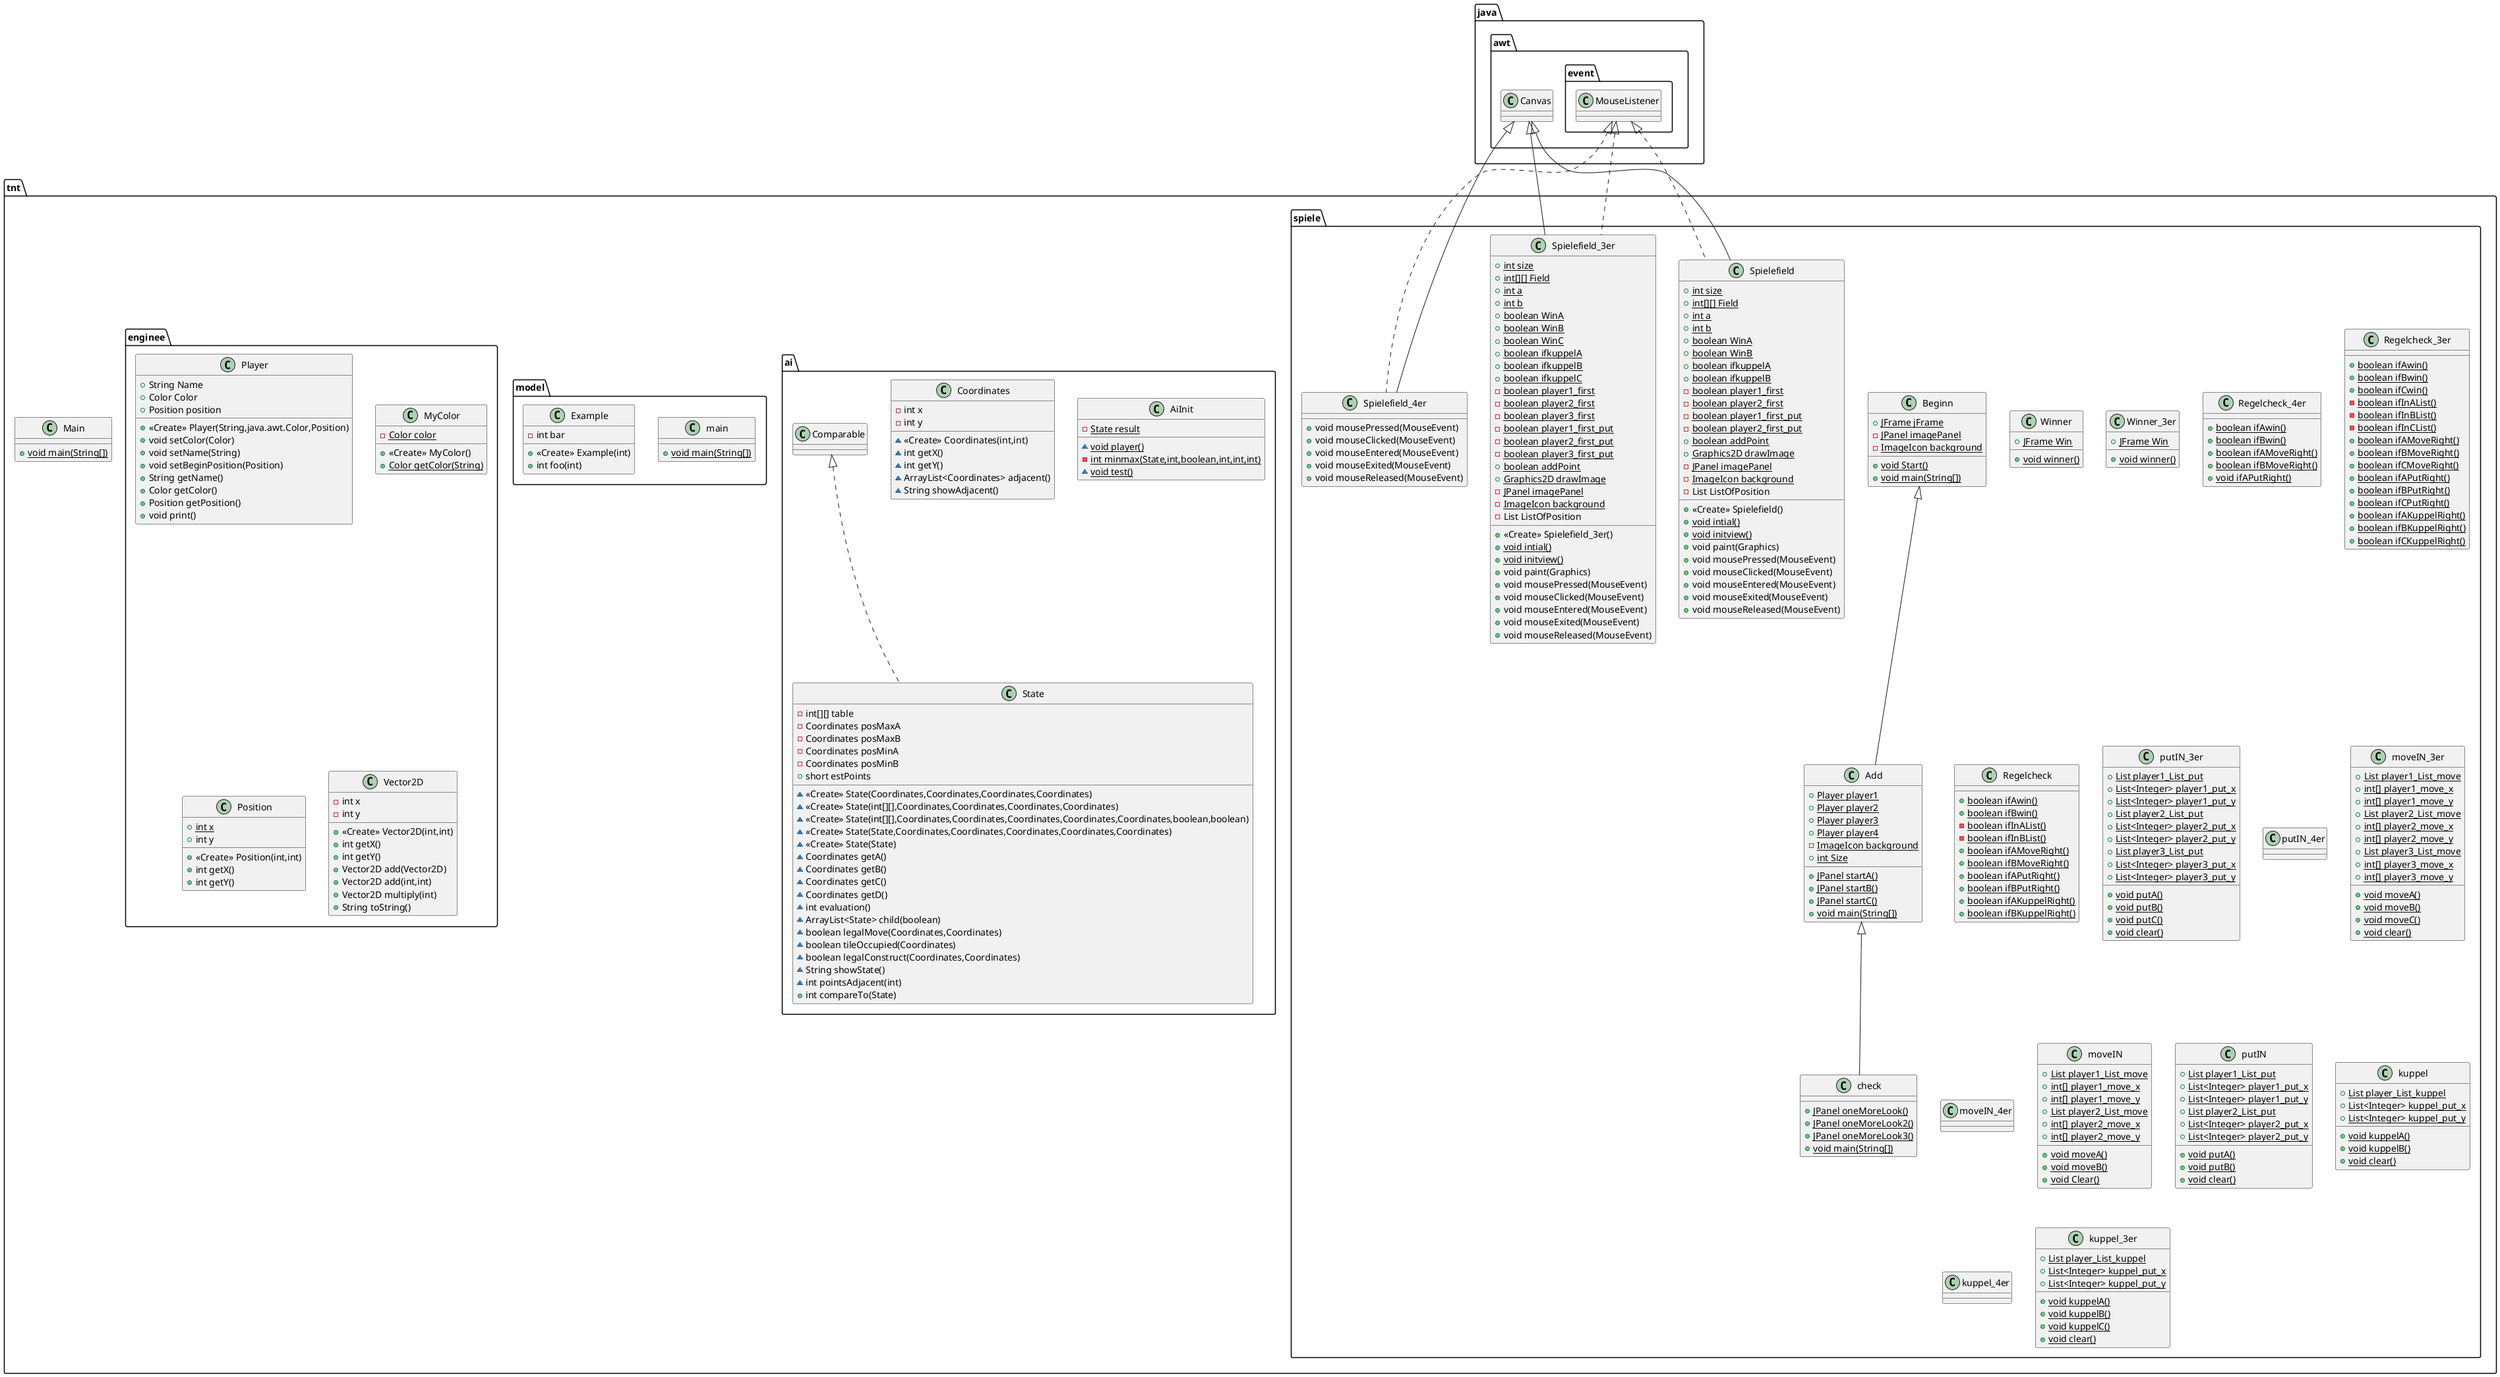 @startuml
class tnt.Main {
+ {static} void main(String[])
}
class tnt.spiele.Beginn {
+ {static} JFrame jFrame
- {static} JPanel imagePanel
- {static} ImageIcon background
+ {static} void Start()
+ {static} void main(String[])
}
class tnt.spiele.Winner {
+ {static} JFrame Win
+ {static} void winner()
}
class tnt.spiele.Spielefield {
+ {static} int size
+ {static} int[][] Field
+ {static} int a
+ {static} int b
+ {static} boolean WinA
+ {static} boolean WinB
+ {static} boolean ifkuppelA
+ {static} boolean ifkuppelB
- {static} boolean player1_first
- {static} boolean player2_first
- {static} boolean player1_first_put
- {static} boolean player2_first_put
+ {static} boolean addPoint
+ {static} Graphics2D drawImage
- {static} JPanel imagePanel
- {static} ImageIcon background
- List ListOfPosition
+ <<Create>> Spielefield()
+ {static} void intial()
+ {static} void initview()
+ void paint(Graphics)
+ void mousePressed(MouseEvent)
+ void mouseClicked(MouseEvent)
+ void mouseEntered(MouseEvent)
+ void mouseExited(MouseEvent)
+ void mouseReleased(MouseEvent)
}
class tnt.ai.AiInit {
- {static} State result
~ {static} void player()
- {static} int minmax(State,int,boolean,int,int,int)
~ {static} void test()
}
class tnt.model.main {
+ {static} void main(String[])
}
class tnt.model.Example {
- int bar
+ <<Create>> Example(int)
+ int foo(int)
}
class tnt.spiele.Winner_3er {
+ {static} JFrame Win
+ {static} void winner()
}
class tnt.ai.Coordinates {
- int x
- int y
~ <<Create>> Coordinates(int,int)
~ int getX()
~ int getY()
~ ArrayList<Coordinates> adjacent()
~ String showAdjacent()
}
class tnt.spiele.Regelcheck_4er {
+ {static} boolean ifAwin()
+ {static} boolean ifBwin()
+ {static} boolean ifAMoveRight()
+ {static} boolean ifBMoveRight()
+ {static} void ifAPutRight()
}
class tnt.spiele.Regelcheck_3er {
+ {static} boolean ifAwin()
+ {static} boolean ifBwin()
+ {static} boolean ifCwin()
- {static} boolean ifInAList()
- {static} boolean ifInBList()
- {static} boolean ifInCList()
+ {static} boolean ifAMoveRight()
+ {static} boolean ifBMoveRight()
+ {static} boolean ifCMoveRight()
+ {static} boolean ifAPutRight()
+ {static} boolean ifBPutRight()
+ {static} boolean ifCPutRight()
+ {static} boolean ifAKuppelRight()
+ {static} boolean ifBKuppelRight()
+ {static} boolean ifCKuppelRight()
}
class tnt.spiele.check {
+ {static} JPanel oneMoreLook()
+ {static} JPanel oneMoreLook2()
+ {static} JPanel oneMoreLook3()
+ {static} void main(String[])
}
class tnt.spiele.Regelcheck {
+ {static} boolean ifAwin()
+ {static} boolean ifBwin()
- {static} boolean ifInAList()
- {static} boolean ifInBList()
+ {static} boolean ifAMoveRight()
+ {static} boolean ifBMoveRight()
+ {static} boolean ifAPutRight()
+ {static} boolean ifBPutRight()
+ {static} boolean ifAKuppelRight()
+ {static} boolean ifBKuppelRight()
}
class tnt.spiele.putIN_3er {
+ {static} List player1_List_put
+ {static} List<Integer> player1_put_x
+ {static} List<Integer> player1_put_y
+ {static} List player2_List_put
+ {static} List<Integer> player2_put_x
+ {static} List<Integer> player2_put_y
+ {static} List player3_List_put
+ {static} List<Integer> player3_put_x
+ {static} List<Integer> player3_put_y
+ {static} void putA()
+ {static} void putB()
+ {static} void putC()
+ {static} void clear()
}
class tnt.spiele.putIN_4er {
}
class tnt.enginee.Player {
+ String Name
+ Color Color
+ Position position
+ <<Create>> Player(String,java.awt.Color,Position)
+ void setColor(Color)
+ void setName(String)
+ void setBeginPosition(Position)
+ String getName()
+ Color getColor()
+ Position getPosition()
+ void print()
}
class tnt.spiele.Spielefield_3er {
+ {static} int size
+ {static} int[][] Field
+ {static} int a
+ {static} int b
+ {static} boolean WinA
+ {static} boolean WinB
+ {static} boolean WinC
+ {static} boolean ifkuppelA
+ {static} boolean ifkuppelB
+ {static} boolean ifkuppelC
- {static} boolean player1_first
- {static} boolean player2_first
- {static} boolean player3_first
- {static} boolean player1_first_put
- {static} boolean player2_first_put
- {static} boolean player3_first_put
+ {static} boolean addPoint
+ {static} Graphics2D drawImage
- {static} JPanel imagePanel
- {static} ImageIcon background
- List ListOfPosition
+ <<Create>> Spielefield_3er()
+ {static} void intial()
+ {static} void initview()
+ void paint(Graphics)
+ void mousePressed(MouseEvent)
+ void mouseClicked(MouseEvent)
+ void mouseEntered(MouseEvent)
+ void mouseExited(MouseEvent)
+ void mouseReleased(MouseEvent)
}
class tnt.spiele.Spielefield_4er {
+ void mousePressed(MouseEvent)
+ void mouseClicked(MouseEvent)
+ void mouseEntered(MouseEvent)
+ void mouseExited(MouseEvent)
+ void mouseReleased(MouseEvent)
}
class tnt.spiele.moveIN_3er {
+ {static} List player1_List_move
+ {static} int[] player1_move_x
+ {static} int[] player1_move_y
+ {static} List player2_List_move
+ {static} int[] player2_move_x
+ {static} int[] player2_move_y
+ {static} List player3_List_move
+ {static} int[] player3_move_x
+ {static} int[] player3_move_y
+ {static} void moveA()
+ {static} void moveB()
+ {static} void moveC()
+ {static} void clear()
}
class tnt.spiele.moveIN_4er {
}
class tnt.enginee.MyColor {
- {static} Color color
+ <<Create>> MyColor()
+ {static} Color getColor(String)
}
class tnt.spiele.moveIN {
+ {static} List player1_List_move
+ {static} int[] player1_move_x
+ {static} int[] player1_move_y
+ {static} List player2_List_move
+ {static} int[] player2_move_x
+ {static} int[] player2_move_y
+ {static} void moveA()
+ {static} void moveB()
+ {static} void Clear()
}
class tnt.enginee.Position {
+ {static} int x
+ int y
+ <<Create>> Position(int,int)
+ int getX()
+ int getY()
}
class tnt.spiele.putIN {
+ {static} List player1_List_put
+ {static} List<Integer> player1_put_x
+ {static} List<Integer> player1_put_y
+ {static} List player2_List_put
+ {static} List<Integer> player2_put_x
+ {static} List<Integer> player2_put_y
+ {static} void putA()
+ {static} void putB()
+ {static} void clear()
}
class tnt.spiele.kuppel {
+ {static} List player_List_kuppel
+ {static} List<Integer> kuppel_put_x
+ {static} List<Integer> kuppel_put_y
+ {static} void kuppelA()
+ {static} void kuppelB()
+ {static} void clear()
}
class tnt.spiele.kuppel_4er {
}
class tnt.enginee.Vector2D {
- int x
- int y
+ <<Create>> Vector2D(int,int)
+ int getX()
+ int getY()
+ Vector2D add(Vector2D)
+ Vector2D add(int,int)
+ Vector2D multiply(int)
+ String toString()
}
class tnt.spiele.Add {
+ {static} Player player1
+ {static} Player player2
+ {static} Player player3
+ {static} Player player4
- {static} ImageIcon background
+ {static} int Size
+ {static} JPanel startA()
+ {static} JPanel startB()
+ {static} JPanel startC()
+ {static} void main(String[])
}
class tnt.spiele.kuppel_3er {
+ {static} List player_List_kuppel
+ {static} List<Integer> kuppel_put_x
+ {static} List<Integer> kuppel_put_y
+ {static} void kuppelA()
+ {static} void kuppelB()
+ {static} void kuppelC()
+ {static} void clear()
}
class tnt.ai.State {
- int[][] table
- Coordinates posMaxA
- Coordinates posMaxB
- Coordinates posMinA
- Coordinates posMinB
+ short estPoints
~ <<Create>> State(Coordinates,Coordinates,Coordinates,Coordinates)
~ <<Create>> State(int[][],Coordinates,Coordinates,Coordinates,Coordinates)
~ <<Create>> State(int[][],Coordinates,Coordinates,Coordinates,Coordinates,Coordinates,boolean,boolean)
~ <<Create>> State(State,Coordinates,Coordinates,Coordinates,Coordinates,Coordinates)
~ <<Create>> State(State)
~ Coordinates getA()
~ Coordinates getB()
~ Coordinates getC()
~ Coordinates getD()
~ int evaluation()
~ ArrayList<State> child(boolean)
~ boolean legalMove(Coordinates,Coordinates)
~ boolean tileOccupied(Coordinates)
~ boolean legalConstruct(Coordinates,Coordinates)
~ String showState()
~ int pointsAdjacent(int)
+ int compareTo(State)
}


java.awt.event.MouseListener <|.. tnt.spiele.Spielefield
java.awt.Canvas <|-- tnt.spiele.Spielefield
tnt.spiele.Add <|-- tnt.spiele.check
java.awt.event.MouseListener <|.. tnt.spiele.Spielefield_3er
java.awt.Canvas <|-- tnt.spiele.Spielefield_3er
java.awt.event.MouseListener <|.. tnt.spiele.Spielefield_4er
java.awt.Canvas <|-- tnt.spiele.Spielefield_4er
tnt.spiele.Beginn <|-- tnt.spiele.Add
tnt.ai.Comparable <|.. tnt.ai.State
@enduml
